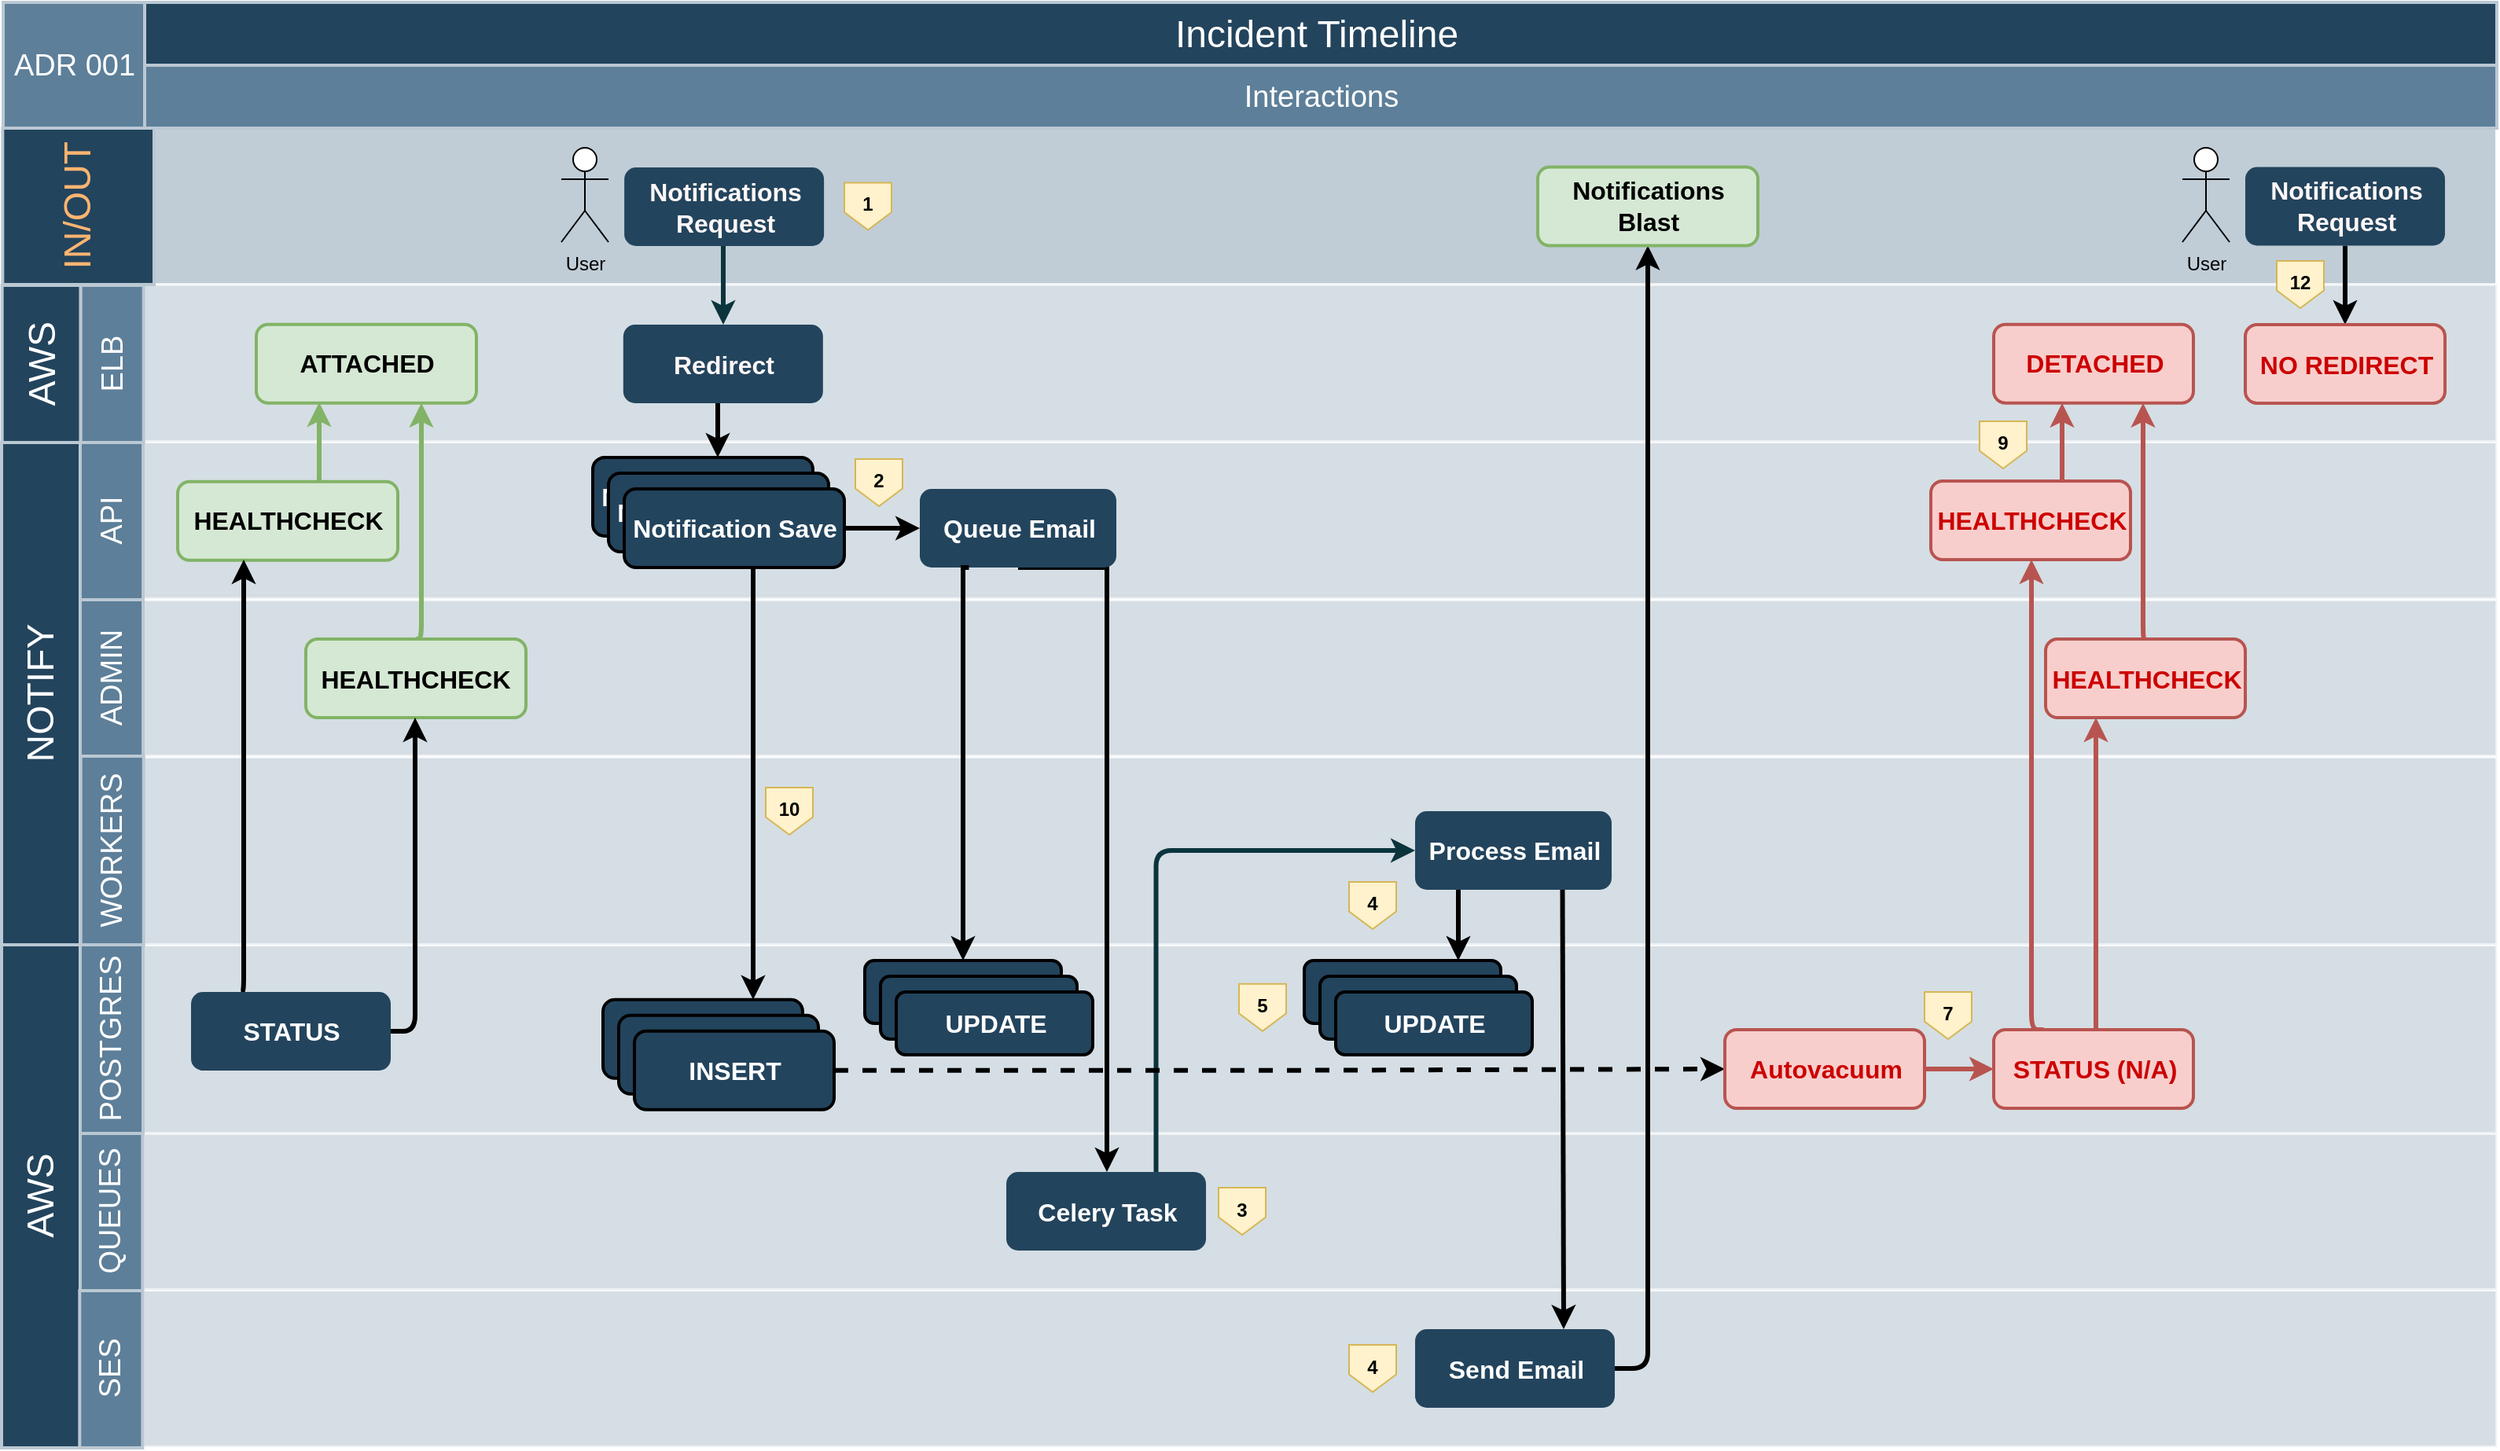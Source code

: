 <mxfile version="14.6.13" type="device"><diagram id="6a731a19-8d31-9384-78a2-239565b7b9f0" name="Page-1"><mxGraphModel dx="1027" dy="342" grid="1" gridSize="10" guides="1" tooltips="1" connect="1" arrows="1" fold="1" page="1" pageScale="1" pageWidth="1169" pageHeight="827" background="#ffffff" math="0" shadow="0"><root><mxCell id="0"/><mxCell id="1" parent="0"/><mxCell id="LLwe1P2of0ggHBFpO-sM-288" value="" style="strokeColor=#FFFFFF;fillColor=#BAC8D3;fontSize=18;strokeWidth=2;fontFamily=Helvetica;html=1;opacity=60;" vertex="1" parent="1"><mxGeometry x="242.67" y="1669.5" width="1497.33" height="100" as="geometry"/></mxCell><mxCell id="LLwe1P2of0ggHBFpO-sM-289" value="" style="strokeColor=#FFFFFF;fillColor=#BAC8D3;fontSize=18;strokeWidth=2;fontFamily=Helvetica;html=1;opacity=60;" vertex="1" parent="1"><mxGeometry x="242.67" y="1569.5" width="1497.33" height="100" as="geometry"/></mxCell><mxCell id="LLwe1P2of0ggHBFpO-sM-295" value="" style="strokeColor=#FFFFFF;fillColor=#BAC8D3;fontSize=18;strokeWidth=2;fontFamily=Helvetica;html=1;opacity=60;" vertex="1" parent="1"><mxGeometry x="242.67" y="1450" width="1497.33" height="120" as="geometry"/></mxCell><mxCell id="LLwe1P2of0ggHBFpO-sM-297" value="" style="strokeColor=#FFFFFF;fillColor=#BAC8D3;fontSize=18;strokeWidth=2;fontFamily=Helvetica;html=1;opacity=60;" vertex="1" parent="1"><mxGeometry x="240.67" y="1330.5" width="1499.33" height="119.5" as="geometry"/></mxCell><mxCell id="LLwe1P2of0ggHBFpO-sM-296" value="" style="strokeColor=#FFFFFF;fillColor=#BAC8D3;fontSize=18;strokeWidth=2;fontFamily=Helvetica;html=1;opacity=60;" vertex="1" parent="1"><mxGeometry x="242.67" y="1230.5" width="1497.33" height="99.5" as="geometry"/></mxCell><mxCell id="LLwe1P2of0ggHBFpO-sM-293" value="" style="strokeColor=#FFFFFF;fillColor=#BAC8D3;fontSize=18;strokeWidth=2;fontFamily=Helvetica;html=1;opacity=60;" vertex="1" parent="1"><mxGeometry x="243.01" y="1130" width="1496.99" height="100" as="geometry"/></mxCell><mxCell id="LLwe1P2of0ggHBFpO-sM-169" value="" style="strokeColor=#FFFFFF;fillColor=#BAC8D3;fontSize=18;strokeWidth=2;fontFamily=Helvetica;html=1;opacity=90;" vertex="1" parent="1"><mxGeometry x="243.67" y="930.5" width="1496.33" height="100" as="geometry"/></mxCell><mxCell id="LLwe1P2of0ggHBFpO-sM-294" value="" style="strokeColor=#FFFFFF;fillColor=#BAC8D3;fontSize=18;strokeWidth=2;fontFamily=Helvetica;html=1;opacity=60;" vertex="1" parent="1"><mxGeometry x="243.34" y="1030" width="1496.66" height="100" as="geometry"/></mxCell><mxCell id="LLwe1P2of0ggHBFpO-sM-342" value="" style="edgeStyle=elbowEdgeStyle;rounded=1;orthogonalLoop=1;jettySize=auto;html=1;strokeWidth=3;entryX=0.5;entryY=1;entryDx=0;entryDy=0;fontStyle=1" edge="1" parent="1" source="LLwe1P2of0ggHBFpO-sM-337" target="LLwe1P2of0ggHBFpO-sM-340"><mxGeometry relative="1" as="geometry"><mxPoint x="1050.504" y="1719.5" as="targetPoint"/><Array as="points"><mxPoint x="1200" y="1360"/></Array></mxGeometry></mxCell><mxCell id="LLwe1P2of0ggHBFpO-sM-307" value="" style="edgeStyle=elbowEdgeStyle;rounded=1;orthogonalLoop=1;jettySize=auto;html=1;strokeWidth=3;exitX=0.5;exitY=0;exitDx=0;exitDy=0;fillColor=#d5e8d4;strokeColor=#82b366;entryX=0.75;entryY=1;entryDx=0;entryDy=0;" edge="1" parent="1" source="LLwe1P2of0ggHBFpO-sM-304" target="LLwe1P2of0ggHBFpO-sM-301"><mxGeometry relative="1" as="geometry"><mxPoint x="418" y="1160" as="targetPoint"/><Array as="points"><mxPoint x="420" y="1180"/></Array></mxGeometry></mxCell><mxCell id="56" value="Incident Timeline" style="strokeColor=#BAC8D3;fillColor=#23445D;fontSize=24;strokeWidth=2;fontFamily=Helvetica;html=1;fontColor=#FFFFFF;fontStyle=0;spacingBottom=8;spacingRight=0;spacingLeft=83;" parent="1" vertex="1"><mxGeometry x="154" y="850.5" width="1586" height="49.5" as="geometry"/></mxCell><mxCell id="57" value="NOTIFY" style="strokeColor=#BAC8D3;fillColor=#23445D;fontSize=24;strokeWidth=2;horizontal=0;fontFamily=Helvetica;html=1;fontColor=#FFFFFF;fontStyle=0" parent="1" vertex="1"><mxGeometry x="153.01" y="1130.5" width="50" height="319.5" as="geometry"/></mxCell><mxCell id="58" value="API" style="strokeColor=#BAC8D3;fillColor=#5d7f99;fontSize=19;strokeWidth=2;horizontal=0;fontFamily=Helvetica;html=1;labelBackgroundColor=none;fontColor=#FFFFFF;" parent="1" vertex="1"><mxGeometry x="203.01" y="1130.5" width="40" height="100" as="geometry"/></mxCell><mxCell id="59" value="ADR 001" style="strokeColor=#BAC8D3;fillColor=#5d7f99;fontSize=19;strokeWidth=2;fontFamily=Helvetica;html=1;labelBackgroundColor=none;fontColor=#FFFFFF;" parent="1" vertex="1"><mxGeometry x="154" y="850.5" width="90" height="80" as="geometry"/></mxCell><mxCell id="60" value="ADMIN" style="strokeColor=#BAC8D3;fillColor=#5d7f99;fontSize=19;strokeWidth=2;horizontal=0;fontFamily=Helvetica;html=1;labelBackgroundColor=none;fontColor=#FFFFFF;" parent="1" vertex="1"><mxGeometry x="203.01" y="1230.5" width="40" height="100" as="geometry"/></mxCell><mxCell id="62" value="QUEUES" style="strokeColor=#BAC8D3;fillColor=#5d7f99;fontSize=19;strokeWidth=2;horizontal=0;fontFamily=Helvetica;html=1;labelBackgroundColor=none;fontColor=#FFFFFF;" parent="1" vertex="1"><mxGeometry x="202.67" y="1570" width="40" height="100" as="geometry"/></mxCell><mxCell id="63" value="POSTGRES" style="strokeColor=#BAC8D3;fillColor=#5d7f99;fontSize=19;strokeWidth=2;horizontal=0;fontFamily=Helvetica;html=1;labelBackgroundColor=none;fontColor=#FFFFFF;" parent="1" vertex="1"><mxGeometry x="203" y="1450" width="40" height="120" as="geometry"/></mxCell><mxCell id="64" value="AWS" style="strokeColor=#BAC8D3;fillColor=#23445D;fontSize=24;strokeWidth=2;horizontal=0;fontFamily=Helvetica;html=1;fontColor=#FFFFFF;fontStyle=0" parent="1" vertex="1"><mxGeometry x="153" y="1450" width="50" height="320" as="geometry"/></mxCell><mxCell id="90" value="&lt;font style=&quot;font-size: 16px&quot; color=&quot;#ffffff&quot;&gt;&lt;b&gt;Notification Save&lt;/b&gt;&lt;/font&gt;" style="rounded=1;fillColor=#23445D;strokeWidth=2;fontFamily=Helvetica;html=1;gradientColor=none;" parent="1" vertex="1"><mxGeometry x="529" y="1140" width="140" height="50" as="geometry"/></mxCell><mxCell id="LLwe1P2of0ggHBFpO-sM-277" value="" style="orthogonalLoop=1;jettySize=auto;html=1;strokeWidth=3;exitX=0.5;exitY=1;exitDx=0;exitDy=0;entryX=0.5;entryY=0;entryDx=0;entryDy=0;edgeStyle=elbowEdgeStyle;rounded=0;" edge="1" parent="1" source="92" target="LLwe1P2of0ggHBFpO-sM-213"><mxGeometry relative="1" as="geometry"><mxPoint x="842" y="1600" as="targetPoint"/><Array as="points"><mxPoint x="856" y="1400"/></Array></mxGeometry></mxCell><mxCell id="92" value="&lt;font style=&quot;font-size: 16px&quot; color=&quot;#ffffff&quot;&gt;Queue Email&lt;/font&gt;" style="rounded=1;fillColor=#23445D;strokeColor=none;strokeWidth=2;fontFamily=Helvetica;html=1;gradientColor=none;fontStyle=1" parent="1" vertex="1"><mxGeometry x="737" y="1160" width="125" height="50" as="geometry"/></mxCell><mxCell id="LLwe1P2of0ggHBFpO-sM-338" value="" style="edgeStyle=elbowEdgeStyle;rounded=1;orthogonalLoop=1;jettySize=auto;html=1;strokeWidth=3;entryX=0.75;entryY=0;entryDx=0;entryDy=0;exitX=0.75;exitY=1;exitDx=0;exitDy=0;" edge="1" parent="1" source="93" target="LLwe1P2of0ggHBFpO-sM-337"><mxGeometry relative="1" as="geometry"><mxPoint x="956" y="1660" as="targetPoint"/></mxGeometry></mxCell><mxCell id="LLwe1P2of0ggHBFpO-sM-350" value="" style="edgeStyle=elbowEdgeStyle;rounded=1;orthogonalLoop=1;jettySize=auto;html=1;strokeWidth=3;" edge="1" parent="1" source="93" target="LLwe1P2of0ggHBFpO-sM-349"><mxGeometry relative="1" as="geometry"/></mxCell><mxCell id="93" value="&lt;font style=&quot;font-size: 16px&quot; color=&quot;#ffffff&quot;&gt;&lt;b&gt;Process Email&lt;/b&gt;&lt;/font&gt;" style="rounded=1;fillColor=#23445D;strokeColor=none;strokeWidth=2;fontFamily=Helvetica;html=1;gradientColor=none;" parent="1" vertex="1"><mxGeometry x="1052" y="1365" width="125" height="50" as="geometry"/></mxCell><mxCell id="96" value="&lt;b&gt;&lt;font style=&quot;font-size: 16px&quot; color=&quot;#ffffff&quot;&gt;COMMIT&lt;/font&gt;&lt;/b&gt;" style="rounded=1;fillColor=#23445D;strokeWidth=2;fontFamily=Helvetica;html=1;gradientColor=none;" parent="1" vertex="1"><mxGeometry x="535.504" y="1484.88" width="127" height="50" as="geometry"/></mxCell><mxCell id="115" value="" style="edgeStyle=elbowEdgeStyle;elbow=vertical;strokeWidth=3;strokeColor=#0C343D;fontFamily=Helvetica;html=1;exitX=0.75;exitY=0;exitDx=0;exitDy=0;" parent="1" source="LLwe1P2of0ggHBFpO-sM-213" target="93" edge="1"><mxGeometry x="284.459" y="1150" width="131.973" height="100" as="geometry"><mxPoint x="284.459" y="1250" as="sourcePoint"/><mxPoint x="416.432" y="1150" as="targetPoint"/><Array as="points"><mxPoint x="992" y="1390"/></Array></mxGeometry></mxCell><mxCell id="140" value="" style="group" parent="1" vertex="1" connectable="0"><mxGeometry x="244" y="890.5" width="1496" height="40" as="geometry"/></mxCell><mxCell id="141" value="Interactions" style="strokeColor=#BAC8D3;fillColor=#5d7f99;fontSize=19;strokeWidth=2;fontFamily=Helvetica;html=1;labelBackgroundColor=none;fontColor=#FFFFFF;" parent="140" vertex="1"><mxGeometry width="1495.998" height="40" as="geometry"/></mxCell><mxCell id="LLwe1P2of0ggHBFpO-sM-168" value="&lt;font color=&quot;#ffb570&quot;&gt;IN/OUT&lt;/font&gt;" style="strokeColor=#BAC8D3;fillColor=#23445D;fontSize=24;strokeWidth=2;horizontal=0;fontFamily=Helvetica;html=1;fontColor=#FFFFFF;fontStyle=0" vertex="1" parent="1"><mxGeometry x="153.67" y="930.5" width="96.33" height="99.5" as="geometry"/></mxCell><mxCell id="LLwe1P2of0ggHBFpO-sM-175" value="&lt;font style=&quot;font-size: 16px&quot; color=&quot;#fff7f7&quot;&gt;Notifications&lt;br&gt;Request&lt;/font&gt;" style="rounded=1;fillColor=#23445D;strokeColor=none;strokeWidth=2;fontFamily=Helvetica;html=1;gradientColor=none;fontStyle=1" vertex="1" parent="1"><mxGeometry x="549.065" y="955.5" width="127" height="50" as="geometry"/></mxCell><mxCell id="LLwe1P2of0ggHBFpO-sM-213" value="&lt;font style=&quot;font-size: 16px&quot; color=&quot;#ffffff&quot;&gt;&lt;b&gt;Celery Task&lt;/b&gt;&lt;/font&gt;" style="rounded=1;fillColor=#23445D;strokeColor=none;strokeWidth=2;fontFamily=Helvetica;html=1;gradientColor=none;" vertex="1" parent="1"><mxGeometry x="792.004" y="1594.5" width="127" height="50" as="geometry"/></mxCell><mxCell id="LLwe1P2of0ggHBFpO-sM-249" value="AWS" style="strokeColor=#BAC8D3;fillColor=#23445D;fontSize=24;strokeWidth=2;horizontal=0;fontFamily=Helvetica;html=1;fontColor=#FFFFFF;fontStyle=0" vertex="1" parent="1"><mxGeometry x="153.34" y="1030.5" width="50" height="100" as="geometry"/></mxCell><mxCell id="LLwe1P2of0ggHBFpO-sM-250" value="ELB" style="strokeColor=#BAC8D3;fillColor=#5d7f99;fontSize=19;strokeWidth=2;horizontal=0;fontFamily=Helvetica;html=1;labelBackgroundColor=none;fontColor=#FFFFFF;" vertex="1" parent="1"><mxGeometry x="203.34" y="1030.5" width="40" height="100" as="geometry"/></mxCell><mxCell id="LLwe1P2of0ggHBFpO-sM-254" value="&lt;font style=&quot;font-size: 16px&quot; color=&quot;#cc0000&quot;&gt;&lt;b&gt;DETACHED&lt;/b&gt;&lt;/font&gt;" style="rounded=1;fillColor=#f8cecc;strokeColor=#b85450;strokeWidth=2;fontFamily=Helvetica;html=1;" vertex="1" parent="1"><mxGeometry x="1420.005" y="1055.38" width="127" height="50" as="geometry"/></mxCell><mxCell id="LLwe1P2of0ggHBFpO-sM-262" value="" style="edgeStyle=elbowEdgeStyle;rounded=1;orthogonalLoop=1;jettySize=auto;html=1;strokeWidth=3;" edge="1" parent="1" source="LLwe1P2of0ggHBFpO-sM-255" target="90"><mxGeometry relative="1" as="geometry"/></mxCell><mxCell id="LLwe1P2of0ggHBFpO-sM-255" value="&lt;font style=&quot;font-size: 16px&quot; color=&quot;#fff7f7&quot;&gt;Redirect&lt;/font&gt;" style="rounded=1;fillColor=#23445D;strokeColor=none;strokeWidth=2;fontFamily=Helvetica;html=1;gradientColor=none;fontStyle=1" vertex="1" parent="1"><mxGeometry x="548.404" y="1055.5" width="127" height="50" as="geometry"/></mxCell><mxCell id="LLwe1P2of0ggHBFpO-sM-184" value="" style="edgeStyle=elbowEdgeStyle;elbow=horizontal;strokeWidth=3;strokeColor=#0C343D;fontFamily=Helvetica;html=1;entryX=0.5;entryY=0;entryDx=0;entryDy=0;" edge="1" parent="1" source="LLwe1P2of0ggHBFpO-sM-175" target="LLwe1P2of0ggHBFpO-sM-255"><mxGeometry x="285.119" y="530.5" width="131.973" height="100" as="geometry"><mxPoint x="285.119" y="630.5" as="sourcePoint"/><mxPoint x="417.092" y="530.5" as="targetPoint"/></mxGeometry></mxCell><mxCell id="LLwe1P2of0ggHBFpO-sM-269" value="&lt;font style=&quot;font-size: 16px&quot; color=&quot;#ffffff&quot;&gt;&lt;b&gt;Notification Save&lt;/b&gt;&lt;/font&gt;" style="rounded=1;fillColor=#23445D;strokeWidth=2;fontFamily=Helvetica;html=1;gradientColor=none;" vertex="1" parent="1"><mxGeometry x="539" y="1150" width="140" height="50" as="geometry"/></mxCell><mxCell id="LLwe1P2of0ggHBFpO-sM-276" value="" style="edgeStyle=elbowEdgeStyle;rounded=1;orthogonalLoop=1;jettySize=auto;html=1;strokeWidth=3;" edge="1" parent="1" source="LLwe1P2of0ggHBFpO-sM-270" target="92"><mxGeometry relative="1" as="geometry"/></mxCell><mxCell id="LLwe1P2of0ggHBFpO-sM-270" value="&lt;font style=&quot;font-size: 16px&quot; color=&quot;#ffffff&quot;&gt;&lt;b&gt;Notification Save&lt;/b&gt;&lt;/font&gt;" style="rounded=1;fillColor=#23445D;strokeWidth=2;fontFamily=Helvetica;html=1;gradientColor=none;" vertex="1" parent="1"><mxGeometry x="549" y="1160" width="140" height="50" as="geometry"/></mxCell><mxCell id="LLwe1P2of0ggHBFpO-sM-272" value="&lt;b&gt;&lt;font style=&quot;font-size: 16px&quot; color=&quot;#ffffff&quot;&gt;COMMIT&lt;/font&gt;&lt;/b&gt;" style="rounded=1;fillColor=#23445D;strokeWidth=2;fontFamily=Helvetica;html=1;gradientColor=none;" vertex="1" parent="1"><mxGeometry x="545.504" y="1494.88" width="127" height="50" as="geometry"/></mxCell><mxCell id="LLwe1P2of0ggHBFpO-sM-286" style="edgeStyle=elbowEdgeStyle;rounded=1;orthogonalLoop=1;jettySize=auto;html=1;entryX=0;entryY=0.5;entryDx=0;entryDy=0;strokeWidth=3;dashed=1;" edge="1" parent="1" source="LLwe1P2of0ggHBFpO-sM-273" target="LLwe1P2of0ggHBFpO-sM-285"><mxGeometry relative="1" as="geometry"/></mxCell><mxCell id="LLwe1P2of0ggHBFpO-sM-273" value="&lt;b&gt;&lt;font style=&quot;font-size: 16px&quot; color=&quot;#ffffff&quot;&gt;INSERT&lt;/font&gt;&lt;/b&gt;" style="rounded=1;fillColor=#23445D;strokeWidth=2;fontFamily=Helvetica;html=1;gradientColor=none;" vertex="1" parent="1"><mxGeometry x="555.504" y="1504.88" width="127" height="50" as="geometry"/></mxCell><mxCell id="LLwe1P2of0ggHBFpO-sM-271" value="" style="edgeStyle=elbowEdgeStyle;rounded=1;orthogonalLoop=1;jettySize=auto;html=1;strokeWidth=3;entryX=0.75;entryY=0;entryDx=0;entryDy=0;" edge="1" parent="1" source="LLwe1P2of0ggHBFpO-sM-270" target="96"><mxGeometry relative="1" as="geometry"><mxPoint x="619" y="1470" as="targetPoint"/></mxGeometry></mxCell><mxCell id="LLwe1P2of0ggHBFpO-sM-281" value="" style="edgeStyle=elbowEdgeStyle;rounded=1;orthogonalLoop=1;jettySize=auto;html=1;strokeWidth=3;" edge="1" parent="1"><mxGeometry relative="1" as="geometry"><mxPoint x="517" y="1390" as="sourcePoint"/><mxPoint x="517.34" y="1390" as="targetPoint"/></mxGeometry></mxCell><mxCell id="LLwe1P2of0ggHBFpO-sM-279" value="WORKERS" style="strokeColor=#BAC8D3;fillColor=#5d7f99;fontSize=19;strokeWidth=2;horizontal=0;fontFamily=Helvetica;html=1;labelBackgroundColor=none;fontColor=#FFFFFF;" vertex="1" parent="1"><mxGeometry x="203.34" y="1330" width="40" height="120" as="geometry"/></mxCell><mxCell id="LLwe1P2of0ggHBFpO-sM-282" value="SES" style="strokeColor=#BAC8D3;fillColor=#5d7f99;fontSize=19;strokeWidth=2;horizontal=0;fontFamily=Helvetica;html=1;labelBackgroundColor=none;fontColor=#FFFFFF;" vertex="1" parent="1"><mxGeometry x="202.67" y="1670" width="40" height="100" as="geometry"/></mxCell><mxCell id="LLwe1P2of0ggHBFpO-sM-313" value="" style="edgeStyle=elbowEdgeStyle;rounded=1;orthogonalLoop=1;jettySize=auto;html=1;strokeWidth=3;fillColor=#f8cecc;strokeColor=#b85450;" edge="1" parent="1" source="LLwe1P2of0ggHBFpO-sM-285" target="LLwe1P2of0ggHBFpO-sM-312"><mxGeometry relative="1" as="geometry"/></mxCell><mxCell id="LLwe1P2of0ggHBFpO-sM-285" value="&lt;font style=&quot;font-size: 16px&quot; color=&quot;#cc0000&quot;&gt;&lt;b&gt;Autovacuum&lt;br&gt;&lt;/b&gt;&lt;/font&gt;" style="rounded=1;fillColor=#f8cecc;strokeColor=#b85450;strokeWidth=2;fontFamily=Helvetica;html=1;" vertex="1" parent="1"><mxGeometry x="1249.005" y="1504" width="127" height="50" as="geometry"/></mxCell><mxCell id="LLwe1P2of0ggHBFpO-sM-301" value="&lt;font style=&quot;font-size: 16px&quot;&gt;&lt;b&gt;ATTACHED&lt;/b&gt;&lt;/font&gt;" style="rounded=1;fillColor=#d5e8d4;strokeColor=#82b366;strokeWidth=2;fontFamily=Helvetica;html=1;" vertex="1" parent="1"><mxGeometry x="315" y="1055.38" width="140" height="50" as="geometry"/></mxCell><mxCell id="LLwe1P2of0ggHBFpO-sM-306" value="" style="edgeStyle=elbowEdgeStyle;rounded=1;orthogonalLoop=1;jettySize=auto;html=1;strokeWidth=3;fillColor=#d5e8d4;strokeColor=#82b366;" edge="1" parent="1" source="LLwe1P2of0ggHBFpO-sM-302"><mxGeometry relative="1" as="geometry"><mxPoint x="355" y="1105" as="targetPoint"/><Array as="points"><mxPoint x="355" y="1130"/></Array></mxGeometry></mxCell><mxCell id="LLwe1P2of0ggHBFpO-sM-302" value="&lt;span style=&quot;font-size: 16px&quot;&gt;&lt;b&gt;HEALTHCHECK&lt;/b&gt;&lt;/span&gt;" style="rounded=1;fillColor=#d5e8d4;strokeColor=#82b366;strokeWidth=2;fontFamily=Helvetica;html=1;" vertex="1" parent="1"><mxGeometry x="265" y="1155.38" width="140" height="50" as="geometry"/></mxCell><mxCell id="LLwe1P2of0ggHBFpO-sM-304" value="&lt;span style=&quot;font-size: 16px&quot;&gt;&lt;b&gt;HEALTHCHECK&lt;/b&gt;&lt;/span&gt;" style="rounded=1;fillColor=#d5e8d4;strokeColor=#82b366;strokeWidth=2;fontFamily=Helvetica;html=1;" vertex="1" parent="1"><mxGeometry x="346.49" y="1255.5" width="140" height="50" as="geometry"/></mxCell><mxCell id="LLwe1P2of0ggHBFpO-sM-324" value="" style="edgeStyle=elbowEdgeStyle;rounded=1;orthogonalLoop=1;jettySize=auto;html=1;strokeWidth=3;exitX=0.25;exitY=0;exitDx=0;exitDy=0;entryX=0.3;entryY=0.992;entryDx=0;entryDy=0;entryPerimeter=0;" edge="1" parent="1" source="LLwe1P2of0ggHBFpO-sM-310" target="LLwe1P2of0ggHBFpO-sM-302"><mxGeometry relative="1" as="geometry"><Array as="points"><mxPoint x="307" y="1340"/></Array></mxGeometry></mxCell><mxCell id="LLwe1P2of0ggHBFpO-sM-325" value="" style="edgeStyle=elbowEdgeStyle;rounded=1;orthogonalLoop=1;jettySize=auto;html=1;strokeWidth=3;exitX=1;exitY=0.5;exitDx=0;exitDy=0;entryX=0.5;entryY=1;entryDx=0;entryDy=0;" edge="1" parent="1" source="LLwe1P2of0ggHBFpO-sM-310" target="LLwe1P2of0ggHBFpO-sM-304"><mxGeometry relative="1" as="geometry"><Array as="points"><mxPoint x="416" y="1390"/></Array></mxGeometry></mxCell><mxCell id="LLwe1P2of0ggHBFpO-sM-310" value="&lt;b&gt;&lt;font style=&quot;font-size: 16px&quot; color=&quot;#ffffff&quot;&gt;STATUS&lt;/font&gt;&lt;/b&gt;" style="rounded=1;fillColor=#23445D;strokeColor=none;strokeWidth=2;fontFamily=Helvetica;html=1;gradientColor=none;" vertex="1" parent="1"><mxGeometry x="273.505" y="1480" width="127" height="50" as="geometry"/></mxCell><mxCell id="LLwe1P2of0ggHBFpO-sM-334" value="" style="edgeStyle=elbowEdgeStyle;rounded=1;orthogonalLoop=1;jettySize=auto;html=1;strokeWidth=3;entryX=0.25;entryY=1;entryDx=0;entryDy=0;fillColor=#f8cecc;strokeColor=#b85450;" edge="1" parent="1" source="LLwe1P2of0ggHBFpO-sM-312" target="LLwe1P2of0ggHBFpO-sM-329"><mxGeometry relative="1" as="geometry"><mxPoint x="1083.505" y="1389.88" as="targetPoint"/></mxGeometry></mxCell><mxCell id="LLwe1P2of0ggHBFpO-sM-336" value="" style="edgeStyle=elbowEdgeStyle;rounded=1;orthogonalLoop=1;jettySize=auto;html=1;strokeWidth=3;exitX=0.25;exitY=0;exitDx=0;exitDy=0;entryX=0.5;entryY=1;entryDx=0;entryDy=0;fillColor=#f8cecc;strokeColor=#b85450;" edge="1" parent="1" source="LLwe1P2of0ggHBFpO-sM-312" target="LLwe1P2of0ggHBFpO-sM-328"><mxGeometry relative="1" as="geometry"><mxPoint x="1060" y="1500" as="sourcePoint"/><mxPoint x="1227.005" y="1519.88" as="targetPoint"/><Array as="points"><mxPoint x="1444" y="1350"/></Array></mxGeometry></mxCell><mxCell id="LLwe1P2of0ggHBFpO-sM-312" value="&lt;b&gt;&lt;font style=&quot;font-size: 16px&quot; color=&quot;#cc0000&quot;&gt;STATUS (N/A)&lt;/font&gt;&lt;/b&gt;" style="rounded=1;fillColor=#f8cecc;strokeColor=#b85450;strokeWidth=2;fontFamily=Helvetica;html=1;" vertex="1" parent="1"><mxGeometry x="1420.005" y="1504" width="127" height="50" as="geometry"/></mxCell><mxCell id="LLwe1P2of0ggHBFpO-sM-322" value="" style="edgeStyle=elbowEdgeStyle;rounded=1;orthogonalLoop=1;jettySize=auto;html=1;strokeWidth=3;" edge="1" parent="1" source="LLwe1P2of0ggHBFpO-sM-317" target="LLwe1P2of0ggHBFpO-sM-318"><mxGeometry relative="1" as="geometry"/></mxCell><mxCell id="LLwe1P2of0ggHBFpO-sM-317" value="&lt;font style=&quot;font-size: 16px&quot; color=&quot;#fff7f7&quot;&gt;Notifications&lt;br&gt;Request&lt;/font&gt;" style="rounded=1;fillColor=#23445D;strokeColor=none;strokeWidth=2;fontFamily=Helvetica;html=1;gradientColor=none;fontStyle=1" vertex="1" parent="1"><mxGeometry x="1580.005" y="955.25" width="127" height="50" as="geometry"/></mxCell><mxCell id="LLwe1P2of0ggHBFpO-sM-318" value="&lt;font style=&quot;font-size: 16px&quot; color=&quot;#cc0000&quot;&gt;NO REDIRECT&lt;/font&gt;" style="rounded=1;fillColor=#f8cecc;strokeColor=#b85450;strokeWidth=2;fontFamily=Helvetica;html=1;fontStyle=1" vertex="1" parent="1"><mxGeometry x="1580.004" y="1055.5" width="127" height="50" as="geometry"/></mxCell><mxCell id="LLwe1P2of0ggHBFpO-sM-330" value="" style="edgeStyle=elbowEdgeStyle;rounded=1;orthogonalLoop=1;jettySize=auto;html=1;strokeWidth=3;fillColor=#f8cecc;strokeColor=#b85450;" edge="1" parent="1" source="LLwe1P2of0ggHBFpO-sM-328" target="LLwe1P2of0ggHBFpO-sM-254"><mxGeometry relative="1" as="geometry"/></mxCell><mxCell id="LLwe1P2of0ggHBFpO-sM-328" value="&lt;font style=&quot;font-size: 16px&quot; color=&quot;#cc0000&quot;&gt;&lt;b&gt;HEALTHCHECK&lt;br&gt;&lt;/b&gt;&lt;/font&gt;" style="rounded=1;fillColor=#f8cecc;strokeColor=#b85450;strokeWidth=2;fontFamily=Helvetica;html=1;" vertex="1" parent="1"><mxGeometry x="1380.005" y="1155" width="127" height="50" as="geometry"/></mxCell><mxCell id="LLwe1P2of0ggHBFpO-sM-331" value="" style="edgeStyle=elbowEdgeStyle;rounded=1;orthogonalLoop=1;jettySize=auto;html=1;strokeWidth=3;entryX=0.75;entryY=1;entryDx=0;entryDy=0;exitX=0.5;exitY=0;exitDx=0;exitDy=0;fillColor=#f8cecc;strokeColor=#b85450;" edge="1" parent="1" source="LLwe1P2of0ggHBFpO-sM-329" target="LLwe1P2of0ggHBFpO-sM-254"><mxGeometry relative="1" as="geometry"><mxPoint x="1127" y="1255" as="sourcePoint"/><mxPoint x="1127" y="1110" as="targetPoint"/><Array as="points"><mxPoint x="1515" y="1190"/></Array></mxGeometry></mxCell><mxCell id="LLwe1P2of0ggHBFpO-sM-329" value="&lt;font style=&quot;font-size: 16px&quot; color=&quot;#cc0000&quot;&gt;&lt;b&gt;HEALTHCHECK&lt;br&gt;&lt;/b&gt;&lt;/font&gt;" style="rounded=1;fillColor=#f8cecc;strokeColor=#b85450;strokeWidth=2;fontFamily=Helvetica;html=1;" vertex="1" parent="1"><mxGeometry x="1453.005" y="1255.5" width="127" height="50" as="geometry"/></mxCell><mxCell id="LLwe1P2of0ggHBFpO-sM-337" value="&lt;font style=&quot;font-size: 16px&quot; color=&quot;#ffffff&quot;&gt;&lt;b&gt;Send Email&lt;/b&gt;&lt;/font&gt;" style="rounded=1;fillColor=#23445D;strokeColor=none;strokeWidth=2;fontFamily=Helvetica;html=1;gradientColor=none;" vertex="1" parent="1"><mxGeometry x="1052.004" y="1694.5" width="127" height="50" as="geometry"/></mxCell><mxCell id="LLwe1P2of0ggHBFpO-sM-340" value="&lt;font style=&quot;font-size: 16px&quot;&gt;&lt;b&gt;Notifications&lt;br&gt;Blast&lt;br&gt;&lt;/b&gt;&lt;/font&gt;" style="rounded=1;fillColor=#d5e8d4;strokeColor=#82b366;strokeWidth=2;fontFamily=Helvetica;html=1;" vertex="1" parent="1"><mxGeometry x="1130" y="955.25" width="140" height="50" as="geometry"/></mxCell><mxCell id="LLwe1P2of0ggHBFpO-sM-349" value="&lt;b&gt;&lt;font style=&quot;font-size: 16px&quot; color=&quot;#ffffff&quot;&gt;UPDATE&lt;/font&gt;&lt;/b&gt;" style="rounded=1;fillColor=#23445D;strokeWidth=2;fontFamily=Helvetica;html=1;gradientColor=none;" vertex="1" parent="1"><mxGeometry x="981.504" y="1460" width="125" height="40" as="geometry"/></mxCell><mxCell id="LLwe1P2of0ggHBFpO-sM-351" value="&lt;b&gt;&lt;font style=&quot;font-size: 16px&quot; color=&quot;#ffffff&quot;&gt;UPDATE&lt;/font&gt;&lt;/b&gt;" style="rounded=1;fillColor=#23445D;strokeWidth=2;fontFamily=Helvetica;html=1;gradientColor=none;" vertex="1" parent="1"><mxGeometry x="702.004" y="1460" width="125" height="40" as="geometry"/></mxCell><mxCell id="LLwe1P2of0ggHBFpO-sM-354" value="&lt;b&gt;&lt;font style=&quot;font-size: 16px&quot; color=&quot;#ffffff&quot;&gt;UPDATE&lt;/font&gt;&lt;/b&gt;" style="rounded=1;fillColor=#23445D;strokeWidth=2;fontFamily=Helvetica;html=1;gradientColor=none;" vertex="1" parent="1"><mxGeometry x="712.004" y="1470" width="125" height="40" as="geometry"/></mxCell><mxCell id="LLwe1P2of0ggHBFpO-sM-355" value="&lt;b&gt;&lt;font style=&quot;font-size: 16px&quot; color=&quot;#ffffff&quot;&gt;UPDATE&lt;/font&gt;&lt;/b&gt;" style="rounded=1;fillColor=#23445D;strokeWidth=2;fontFamily=Helvetica;html=1;gradientColor=none;" vertex="1" parent="1"><mxGeometry x="722.004" y="1480" width="125" height="40" as="geometry"/></mxCell><mxCell id="LLwe1P2of0ggHBFpO-sM-353" value="" style="orthogonalLoop=1;jettySize=auto;html=1;strokeWidth=3;exitX=0.25;exitY=1;exitDx=0;exitDy=0;edgeStyle=orthogonalEdgeStyle;elbow=vertical;rounded=0;entryX=0.5;entryY=0;entryDx=0;entryDy=0;" edge="1" parent="1" source="92" target="LLwe1P2of0ggHBFpO-sM-351"><mxGeometry relative="1" as="geometry"><mxPoint x="785" y="1450" as="targetPoint"/><Array as="points"><mxPoint x="765" y="1210"/></Array></mxGeometry></mxCell><mxCell id="LLwe1P2of0ggHBFpO-sM-356" value="&lt;b&gt;&lt;font style=&quot;font-size: 16px&quot; color=&quot;#ffffff&quot;&gt;UPDATE&lt;/font&gt;&lt;/b&gt;" style="rounded=1;fillColor=#23445D;strokeWidth=2;fontFamily=Helvetica;html=1;gradientColor=none;" vertex="1" parent="1"><mxGeometry x="991.504" y="1470" width="125" height="40" as="geometry"/></mxCell><mxCell id="LLwe1P2of0ggHBFpO-sM-357" value="&lt;b&gt;&lt;font style=&quot;font-size: 16px&quot; color=&quot;#ffffff&quot;&gt;UPDATE&lt;/font&gt;&lt;/b&gt;" style="rounded=1;fillColor=#23445D;strokeWidth=2;fontFamily=Helvetica;html=1;gradientColor=none;" vertex="1" parent="1"><mxGeometry x="1001.504" y="1480" width="125" height="40" as="geometry"/></mxCell><mxCell id="LLwe1P2of0ggHBFpO-sM-359" value="User" style="shape=umlActor;verticalLabelPosition=bottom;verticalAlign=top;html=1;outlineConnect=0;strokeColor=#000000;" vertex="1" parent="1"><mxGeometry x="1540" y="943" width="30" height="60" as="geometry"/></mxCell><mxCell id="LLwe1P2of0ggHBFpO-sM-360" value="User" style="shape=umlActor;verticalLabelPosition=bottom;verticalAlign=top;html=1;outlineConnect=0;strokeColor=#000000;" vertex="1" parent="1"><mxGeometry x="509" y="943" width="30" height="60" as="geometry"/></mxCell><mxCell id="LLwe1P2of0ggHBFpO-sM-362" value="&lt;span&gt;1&lt;/span&gt;" style="shape=offPageConnector;whiteSpace=wrap;html=1;strokeColor=#d6b656;verticalAlign=top;fontStyle=1;fillColor=#fff2cc;" vertex="1" parent="1"><mxGeometry x="689" y="965.25" width="30" height="30" as="geometry"/></mxCell><mxCell id="LLwe1P2of0ggHBFpO-sM-363" value="&lt;span&gt;2&lt;/span&gt;" style="shape=offPageConnector;whiteSpace=wrap;html=1;strokeColor=#d6b656;verticalAlign=top;fontStyle=1;fillColor=#fff2cc;" vertex="1" parent="1"><mxGeometry x="696" y="1141" width="30" height="30" as="geometry"/></mxCell><mxCell id="LLwe1P2of0ggHBFpO-sM-364" value="&lt;span&gt;3&lt;/span&gt;" style="shape=offPageConnector;whiteSpace=wrap;html=1;strokeColor=#d6b656;verticalAlign=top;fontStyle=1;fillColor=#fff2cc;" vertex="1" parent="1"><mxGeometry x="927" y="1604.5" width="30" height="30" as="geometry"/></mxCell><mxCell id="LLwe1P2of0ggHBFpO-sM-365" value="&lt;span&gt;4&lt;/span&gt;" style="shape=offPageConnector;whiteSpace=wrap;html=1;strokeColor=#d6b656;verticalAlign=top;fontStyle=1;fillColor=#fff2cc;" vertex="1" parent="1"><mxGeometry x="1010" y="1410" width="30" height="30" as="geometry"/></mxCell><mxCell id="LLwe1P2of0ggHBFpO-sM-366" value="&lt;span&gt;4&lt;/span&gt;" style="shape=offPageConnector;whiteSpace=wrap;html=1;strokeColor=#d6b656;verticalAlign=top;fontStyle=1;fillColor=#fff2cc;" vertex="1" parent="1"><mxGeometry x="1010" y="1704.5" width="30" height="30" as="geometry"/></mxCell><mxCell id="LLwe1P2of0ggHBFpO-sM-367" value="&lt;span&gt;5&lt;/span&gt;" style="shape=offPageConnector;whiteSpace=wrap;html=1;strokeColor=#d6b656;verticalAlign=top;fontStyle=1;fillColor=#fff2cc;" vertex="1" parent="1"><mxGeometry x="940" y="1474.88" width="30" height="30" as="geometry"/></mxCell><mxCell id="LLwe1P2of0ggHBFpO-sM-368" value="&lt;span&gt;7&lt;/span&gt;" style="shape=offPageConnector;whiteSpace=wrap;html=1;strokeColor=#d6b656;verticalAlign=top;fontStyle=1;fillColor=#fff2cc;" vertex="1" parent="1"><mxGeometry x="1376" y="1480" width="30" height="30" as="geometry"/></mxCell><mxCell id="LLwe1P2of0ggHBFpO-sM-369" value="&lt;span&gt;12&lt;/span&gt;" style="shape=offPageConnector;whiteSpace=wrap;html=1;strokeColor=#d6b656;verticalAlign=top;fontStyle=1;fillColor=#fff2cc;" vertex="1" parent="1"><mxGeometry x="1600" y="1015" width="30" height="30" as="geometry"/></mxCell><mxCell id="LLwe1P2of0ggHBFpO-sM-370" value="&lt;span&gt;10&lt;/span&gt;" style="shape=offPageConnector;whiteSpace=wrap;html=1;strokeColor=#d6b656;verticalAlign=top;fontStyle=1;fillColor=#fff2cc;" vertex="1" parent="1"><mxGeometry x="639" y="1350" width="30" height="30" as="geometry"/></mxCell><mxCell id="LLwe1P2of0ggHBFpO-sM-371" value="&lt;span&gt;9&lt;/span&gt;" style="shape=offPageConnector;whiteSpace=wrap;html=1;strokeColor=#d6b656;verticalAlign=top;fontStyle=1;fillColor=#fff2cc;" vertex="1" parent="1"><mxGeometry x="1411" y="1117" width="30" height="30" as="geometry"/></mxCell></root></mxGraphModel></diagram></mxfile>